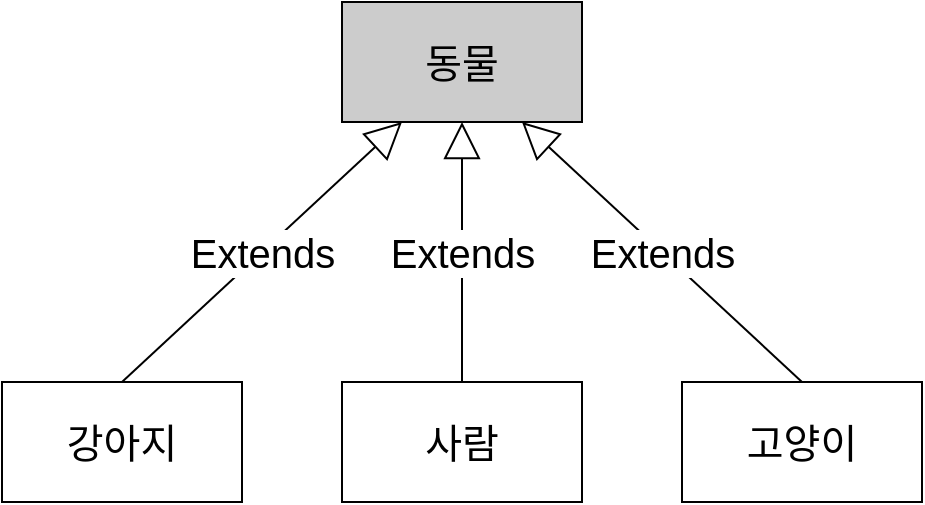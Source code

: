 <mxfile version="21.0.7" type="device"><diagram name="페이지-1" id="jflhsc7H0ljjFq0d2dsg"><mxGraphModel dx="1221" dy="1402" grid="1" gridSize="10" guides="1" tooltips="1" connect="1" arrows="1" fold="1" page="1" pageScale="1" pageWidth="827" pageHeight="1169" math="0" shadow="0"><root><mxCell id="0"/><mxCell id="1" parent="0"/><mxCell id="l13s9JdE7eVH0wCCgzAM-1" value="동물" style="rounded=0;whiteSpace=wrap;html=1;fontSize=20;fillColor=#CCCCCC;" vertex="1" parent="1"><mxGeometry x="320" y="260" width="120" height="60" as="geometry"/></mxCell><mxCell id="l13s9JdE7eVH0wCCgzAM-2" value="사람" style="rounded=0;whiteSpace=wrap;html=1;fontSize=20;" vertex="1" parent="1"><mxGeometry x="320" y="450" width="120" height="60" as="geometry"/></mxCell><mxCell id="l13s9JdE7eVH0wCCgzAM-3" value="고양이" style="rounded=0;whiteSpace=wrap;html=1;fontSize=20;" vertex="1" parent="1"><mxGeometry x="490" y="450" width="120" height="60" as="geometry"/></mxCell><mxCell id="l13s9JdE7eVH0wCCgzAM-5" value="강아지" style="rounded=0;whiteSpace=wrap;html=1;fontSize=20;" vertex="1" parent="1"><mxGeometry x="150" y="450" width="120" height="60" as="geometry"/></mxCell><mxCell id="l13s9JdE7eVH0wCCgzAM-17" value="Extends" style="endArrow=block;endSize=16;endFill=0;html=1;rounded=0;entryX=0.25;entryY=1;entryDx=0;entryDy=0;exitX=0.5;exitY=0;exitDx=0;exitDy=0;fontSize=20;" edge="1" parent="1" source="l13s9JdE7eVH0wCCgzAM-5" target="l13s9JdE7eVH0wCCgzAM-1"><mxGeometry width="160" relative="1" as="geometry"><mxPoint x="330" y="430" as="sourcePoint"/><mxPoint x="490" y="430" as="targetPoint"/></mxGeometry></mxCell><mxCell id="l13s9JdE7eVH0wCCgzAM-18" value="Extends" style="endArrow=block;endSize=16;endFill=0;html=1;rounded=0;entryX=0.75;entryY=1;entryDx=0;entryDy=0;exitX=0.5;exitY=0;exitDx=0;exitDy=0;fontSize=20;" edge="1" parent="1" source="l13s9JdE7eVH0wCCgzAM-3" target="l13s9JdE7eVH0wCCgzAM-1"><mxGeometry x="0.005" width="160" relative="1" as="geometry"><mxPoint x="220" y="460" as="sourcePoint"/><mxPoint x="360" y="330" as="targetPoint"/><mxPoint as="offset"/></mxGeometry></mxCell><mxCell id="l13s9JdE7eVH0wCCgzAM-19" value="Extends" style="endArrow=block;endSize=16;endFill=0;html=1;rounded=0;entryX=0.5;entryY=1;entryDx=0;entryDy=0;exitX=0.5;exitY=0;exitDx=0;exitDy=0;fontSize=20;" edge="1" parent="1" source="l13s9JdE7eVH0wCCgzAM-2" target="l13s9JdE7eVH0wCCgzAM-1"><mxGeometry width="160" relative="1" as="geometry"><mxPoint x="230" y="470" as="sourcePoint"/><mxPoint x="370" y="340" as="targetPoint"/></mxGeometry></mxCell></root></mxGraphModel></diagram></mxfile>